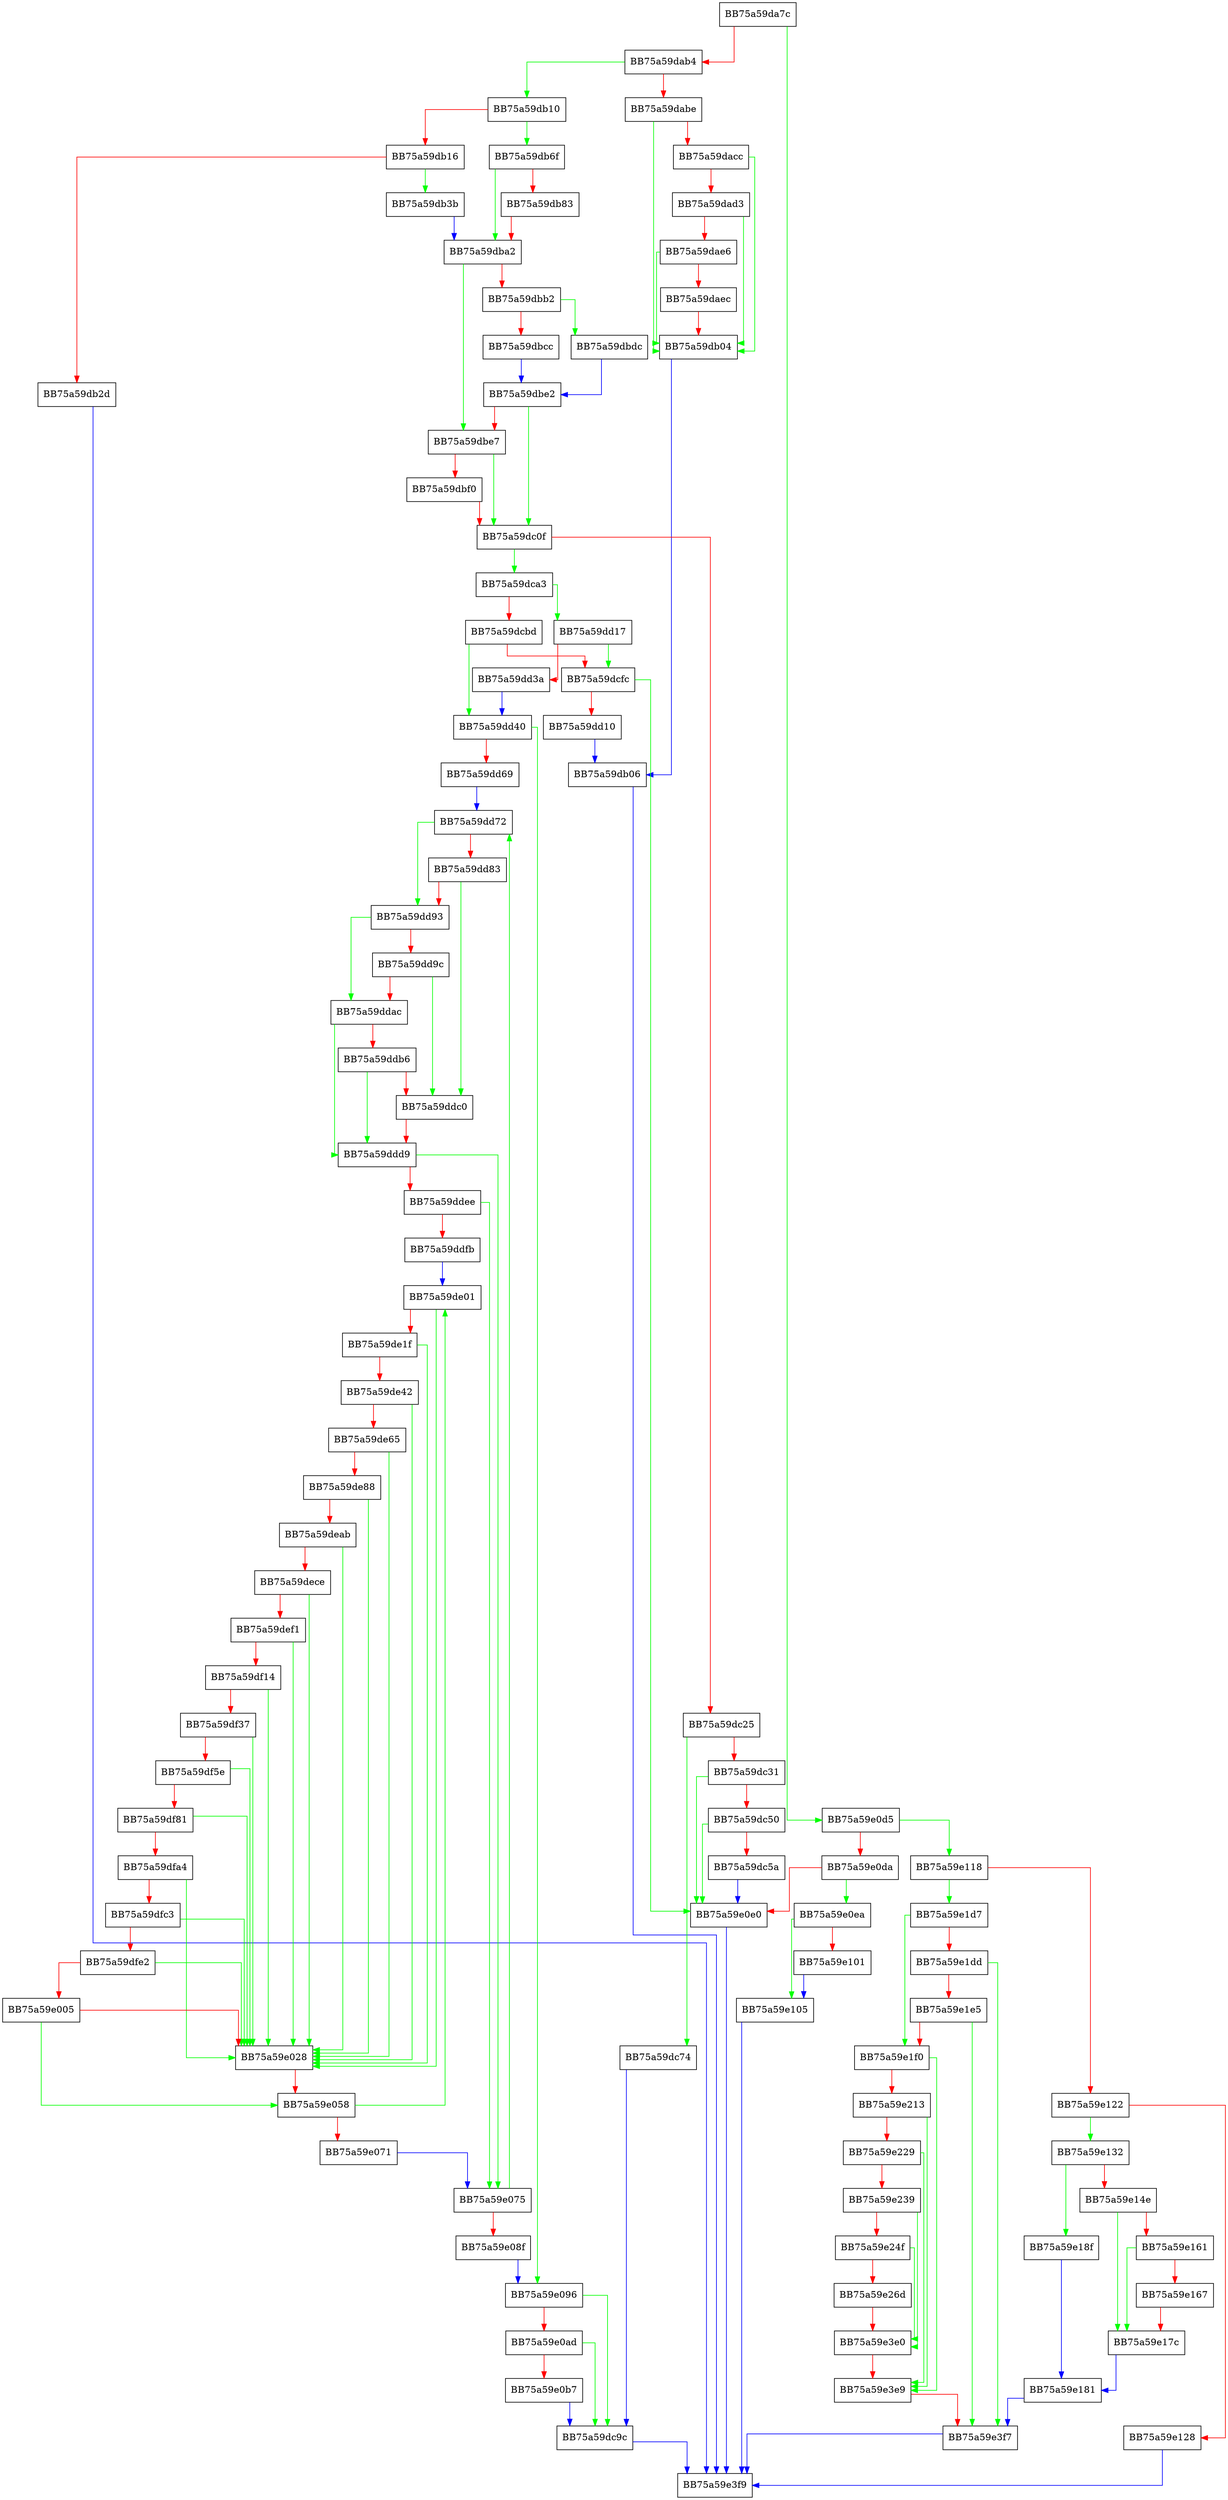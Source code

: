 digraph GetEventWithContext {
  node [shape="box"];
  graph [splines=ortho];
  BB75a59da7c -> BB75a59e0d5 [color="green"];
  BB75a59da7c -> BB75a59dab4 [color="red"];
  BB75a59dab4 -> BB75a59db10 [color="green"];
  BB75a59dab4 -> BB75a59dabe [color="red"];
  BB75a59dabe -> BB75a59db04 [color="green"];
  BB75a59dabe -> BB75a59dacc [color="red"];
  BB75a59dacc -> BB75a59db04 [color="green"];
  BB75a59dacc -> BB75a59dad3 [color="red"];
  BB75a59dad3 -> BB75a59db04 [color="green"];
  BB75a59dad3 -> BB75a59dae6 [color="red"];
  BB75a59dae6 -> BB75a59db04 [color="green"];
  BB75a59dae6 -> BB75a59daec [color="red"];
  BB75a59daec -> BB75a59db04 [color="red"];
  BB75a59db04 -> BB75a59db06 [color="blue"];
  BB75a59db06 -> BB75a59e3f9 [color="blue"];
  BB75a59db10 -> BB75a59db6f [color="green"];
  BB75a59db10 -> BB75a59db16 [color="red"];
  BB75a59db16 -> BB75a59db3b [color="green"];
  BB75a59db16 -> BB75a59db2d [color="red"];
  BB75a59db2d -> BB75a59e3f9 [color="blue"];
  BB75a59db3b -> BB75a59dba2 [color="blue"];
  BB75a59db6f -> BB75a59dba2 [color="green"];
  BB75a59db6f -> BB75a59db83 [color="red"];
  BB75a59db83 -> BB75a59dba2 [color="red"];
  BB75a59dba2 -> BB75a59dbe7 [color="green"];
  BB75a59dba2 -> BB75a59dbb2 [color="red"];
  BB75a59dbb2 -> BB75a59dbdc [color="green"];
  BB75a59dbb2 -> BB75a59dbcc [color="red"];
  BB75a59dbcc -> BB75a59dbe2 [color="blue"];
  BB75a59dbdc -> BB75a59dbe2 [color="blue"];
  BB75a59dbe2 -> BB75a59dc0f [color="green"];
  BB75a59dbe2 -> BB75a59dbe7 [color="red"];
  BB75a59dbe7 -> BB75a59dc0f [color="green"];
  BB75a59dbe7 -> BB75a59dbf0 [color="red"];
  BB75a59dbf0 -> BB75a59dc0f [color="red"];
  BB75a59dc0f -> BB75a59dca3 [color="green"];
  BB75a59dc0f -> BB75a59dc25 [color="red"];
  BB75a59dc25 -> BB75a59dc74 [color="green"];
  BB75a59dc25 -> BB75a59dc31 [color="red"];
  BB75a59dc31 -> BB75a59e0e0 [color="green"];
  BB75a59dc31 -> BB75a59dc50 [color="red"];
  BB75a59dc50 -> BB75a59e0e0 [color="green"];
  BB75a59dc50 -> BB75a59dc5a [color="red"];
  BB75a59dc5a -> BB75a59e0e0 [color="blue"];
  BB75a59dc74 -> BB75a59dc9c [color="blue"];
  BB75a59dc9c -> BB75a59e3f9 [color="blue"];
  BB75a59dca3 -> BB75a59dd17 [color="green"];
  BB75a59dca3 -> BB75a59dcbd [color="red"];
  BB75a59dcbd -> BB75a59dd40 [color="green"];
  BB75a59dcbd -> BB75a59dcfc [color="red"];
  BB75a59dcfc -> BB75a59e0e0 [color="green"];
  BB75a59dcfc -> BB75a59dd10 [color="red"];
  BB75a59dd10 -> BB75a59db06 [color="blue"];
  BB75a59dd17 -> BB75a59dcfc [color="green"];
  BB75a59dd17 -> BB75a59dd3a [color="red"];
  BB75a59dd3a -> BB75a59dd40 [color="blue"];
  BB75a59dd40 -> BB75a59e096 [color="green"];
  BB75a59dd40 -> BB75a59dd69 [color="red"];
  BB75a59dd69 -> BB75a59dd72 [color="blue"];
  BB75a59dd72 -> BB75a59dd93 [color="green"];
  BB75a59dd72 -> BB75a59dd83 [color="red"];
  BB75a59dd83 -> BB75a59ddc0 [color="green"];
  BB75a59dd83 -> BB75a59dd93 [color="red"];
  BB75a59dd93 -> BB75a59ddac [color="green"];
  BB75a59dd93 -> BB75a59dd9c [color="red"];
  BB75a59dd9c -> BB75a59ddc0 [color="green"];
  BB75a59dd9c -> BB75a59ddac [color="red"];
  BB75a59ddac -> BB75a59ddd9 [color="green"];
  BB75a59ddac -> BB75a59ddb6 [color="red"];
  BB75a59ddb6 -> BB75a59ddd9 [color="green"];
  BB75a59ddb6 -> BB75a59ddc0 [color="red"];
  BB75a59ddc0 -> BB75a59ddd9 [color="red"];
  BB75a59ddd9 -> BB75a59e075 [color="green"];
  BB75a59ddd9 -> BB75a59ddee [color="red"];
  BB75a59ddee -> BB75a59e075 [color="green"];
  BB75a59ddee -> BB75a59ddfb [color="red"];
  BB75a59ddfb -> BB75a59de01 [color="blue"];
  BB75a59de01 -> BB75a59e028 [color="green"];
  BB75a59de01 -> BB75a59de1f [color="red"];
  BB75a59de1f -> BB75a59e028 [color="green"];
  BB75a59de1f -> BB75a59de42 [color="red"];
  BB75a59de42 -> BB75a59e028 [color="green"];
  BB75a59de42 -> BB75a59de65 [color="red"];
  BB75a59de65 -> BB75a59e028 [color="green"];
  BB75a59de65 -> BB75a59de88 [color="red"];
  BB75a59de88 -> BB75a59e028 [color="green"];
  BB75a59de88 -> BB75a59deab [color="red"];
  BB75a59deab -> BB75a59e028 [color="green"];
  BB75a59deab -> BB75a59dece [color="red"];
  BB75a59dece -> BB75a59e028 [color="green"];
  BB75a59dece -> BB75a59def1 [color="red"];
  BB75a59def1 -> BB75a59e028 [color="green"];
  BB75a59def1 -> BB75a59df14 [color="red"];
  BB75a59df14 -> BB75a59e028 [color="green"];
  BB75a59df14 -> BB75a59df37 [color="red"];
  BB75a59df37 -> BB75a59e028 [color="green"];
  BB75a59df37 -> BB75a59df5e [color="red"];
  BB75a59df5e -> BB75a59e028 [color="green"];
  BB75a59df5e -> BB75a59df81 [color="red"];
  BB75a59df81 -> BB75a59e028 [color="green"];
  BB75a59df81 -> BB75a59dfa4 [color="red"];
  BB75a59dfa4 -> BB75a59e028 [color="green"];
  BB75a59dfa4 -> BB75a59dfc3 [color="red"];
  BB75a59dfc3 -> BB75a59e028 [color="green"];
  BB75a59dfc3 -> BB75a59dfe2 [color="red"];
  BB75a59dfe2 -> BB75a59e028 [color="green"];
  BB75a59dfe2 -> BB75a59e005 [color="red"];
  BB75a59e005 -> BB75a59e058 [color="green"];
  BB75a59e005 -> BB75a59e028 [color="red"];
  BB75a59e028 -> BB75a59e058 [color="red"];
  BB75a59e058 -> BB75a59de01 [color="green"];
  BB75a59e058 -> BB75a59e071 [color="red"];
  BB75a59e071 -> BB75a59e075 [color="blue"];
  BB75a59e075 -> BB75a59dd72 [color="green"];
  BB75a59e075 -> BB75a59e08f [color="red"];
  BB75a59e08f -> BB75a59e096 [color="blue"];
  BB75a59e096 -> BB75a59dc9c [color="green"];
  BB75a59e096 -> BB75a59e0ad [color="red"];
  BB75a59e0ad -> BB75a59dc9c [color="green"];
  BB75a59e0ad -> BB75a59e0b7 [color="red"];
  BB75a59e0b7 -> BB75a59dc9c [color="blue"];
  BB75a59e0d5 -> BB75a59e118 [color="green"];
  BB75a59e0d5 -> BB75a59e0da [color="red"];
  BB75a59e0da -> BB75a59e0ea [color="green"];
  BB75a59e0da -> BB75a59e0e0 [color="red"];
  BB75a59e0e0 -> BB75a59e3f9 [color="blue"];
  BB75a59e0ea -> BB75a59e105 [color="green"];
  BB75a59e0ea -> BB75a59e101 [color="red"];
  BB75a59e101 -> BB75a59e105 [color="blue"];
  BB75a59e105 -> BB75a59e3f9 [color="blue"];
  BB75a59e118 -> BB75a59e1d7 [color="green"];
  BB75a59e118 -> BB75a59e122 [color="red"];
  BB75a59e122 -> BB75a59e132 [color="green"];
  BB75a59e122 -> BB75a59e128 [color="red"];
  BB75a59e128 -> BB75a59e3f9 [color="blue"];
  BB75a59e132 -> BB75a59e18f [color="green"];
  BB75a59e132 -> BB75a59e14e [color="red"];
  BB75a59e14e -> BB75a59e17c [color="green"];
  BB75a59e14e -> BB75a59e161 [color="red"];
  BB75a59e161 -> BB75a59e17c [color="green"];
  BB75a59e161 -> BB75a59e167 [color="red"];
  BB75a59e167 -> BB75a59e17c [color="red"];
  BB75a59e17c -> BB75a59e181 [color="blue"];
  BB75a59e181 -> BB75a59e3f7 [color="blue"];
  BB75a59e18f -> BB75a59e181 [color="blue"];
  BB75a59e1d7 -> BB75a59e1f0 [color="green"];
  BB75a59e1d7 -> BB75a59e1dd [color="red"];
  BB75a59e1dd -> BB75a59e3f7 [color="green"];
  BB75a59e1dd -> BB75a59e1e5 [color="red"];
  BB75a59e1e5 -> BB75a59e3f7 [color="green"];
  BB75a59e1e5 -> BB75a59e1f0 [color="red"];
  BB75a59e1f0 -> BB75a59e3e9 [color="green"];
  BB75a59e1f0 -> BB75a59e213 [color="red"];
  BB75a59e213 -> BB75a59e3e9 [color="green"];
  BB75a59e213 -> BB75a59e229 [color="red"];
  BB75a59e229 -> BB75a59e3e9 [color="green"];
  BB75a59e229 -> BB75a59e239 [color="red"];
  BB75a59e239 -> BB75a59e3e0 [color="green"];
  BB75a59e239 -> BB75a59e24f [color="red"];
  BB75a59e24f -> BB75a59e3e0 [color="green"];
  BB75a59e24f -> BB75a59e26d [color="red"];
  BB75a59e26d -> BB75a59e3e0 [color="red"];
  BB75a59e3e0 -> BB75a59e3e9 [color="red"];
  BB75a59e3e9 -> BB75a59e3f7 [color="red"];
  BB75a59e3f7 -> BB75a59e3f9 [color="blue"];
}